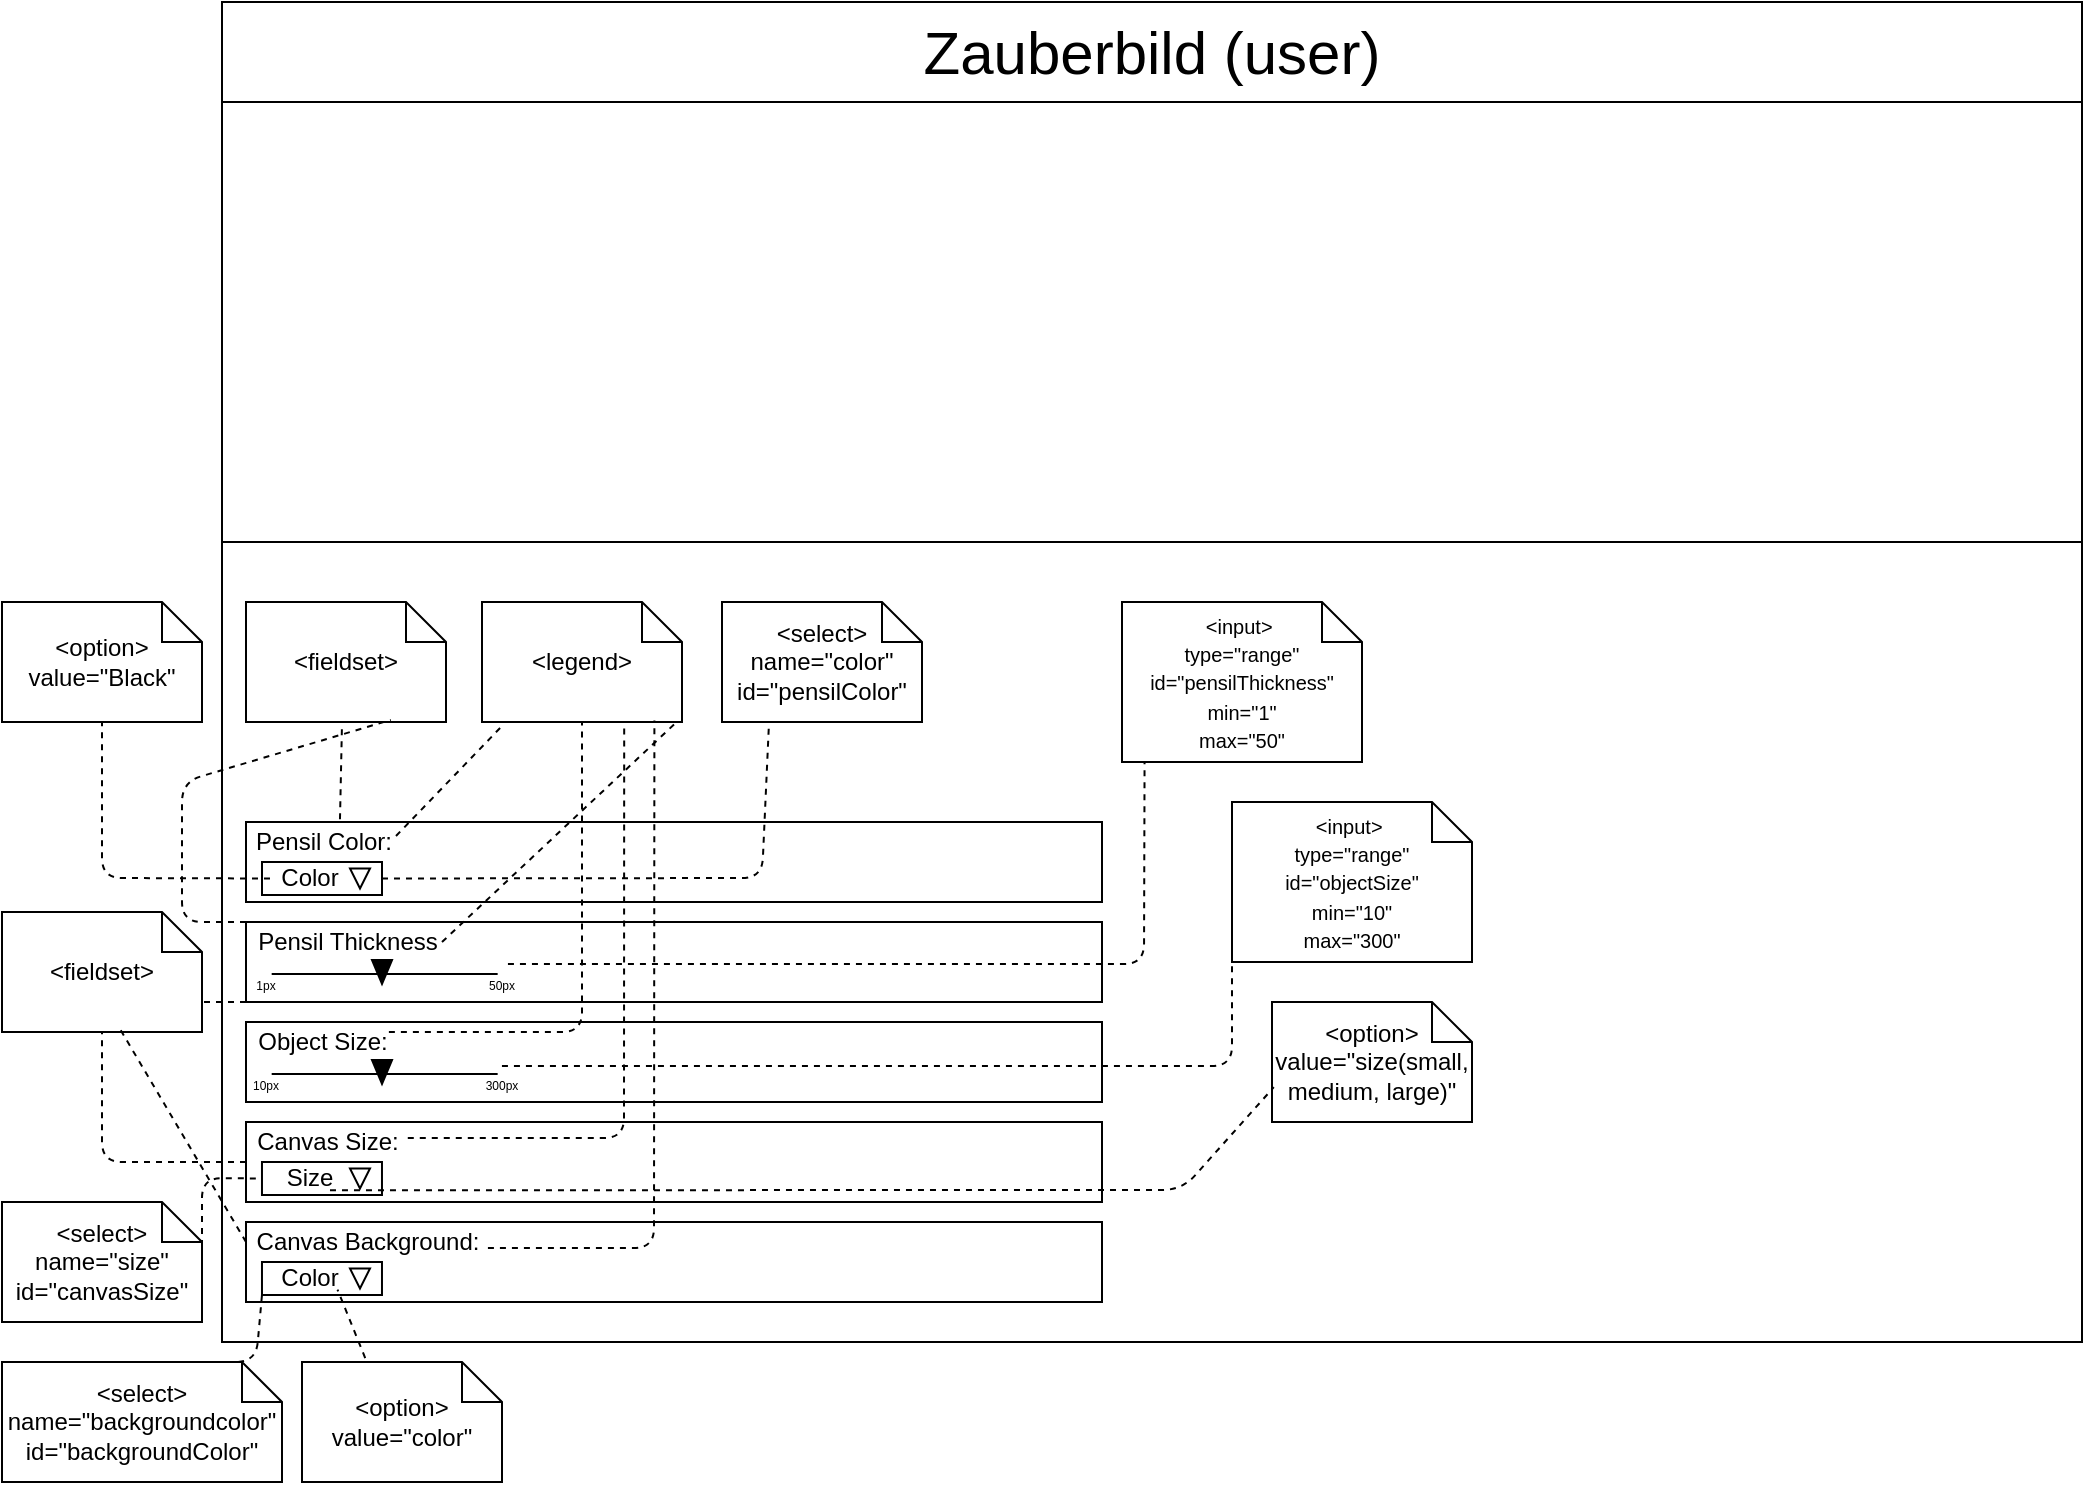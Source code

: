 <mxfile version="13.5.7" type="device"><diagram id="XpUtwryXTO3Z8rFWU4Tm" name="Page-1"><mxGraphModel dx="1086" dy="806" grid="1" gridSize="10" guides="1" tooltips="1" connect="1" arrows="1" fold="1" page="1" pageScale="1" pageWidth="1169" pageHeight="827" math="0" shadow="0"><root><mxCell id="0"/><mxCell id="1" parent="0"/><mxCell id="_WEmRFY2sVi2Q14r_9sj-1" value="" style="rounded=0;whiteSpace=wrap;html=1;" parent="1" vertex="1"><mxGeometry x="120" y="80" width="930" height="670" as="geometry"/></mxCell><mxCell id="_WEmRFY2sVi2Q14r_9sj-3" value="&lt;font style=&quot;font-size: 30px&quot;&gt;Zauberbild (user)&lt;/font&gt;" style="text;html=1;strokeColor=none;fillColor=none;align=center;verticalAlign=middle;whiteSpace=wrap;rounded=0;" parent="1" vertex="1"><mxGeometry x="425" y="79" width="320" height="51" as="geometry"/></mxCell><mxCell id="_WEmRFY2sVi2Q14r_9sj-4" value="" style="rounded=0;whiteSpace=wrap;html=1;" parent="1" vertex="1"><mxGeometry x="120" y="130" width="930" height="220" as="geometry"/></mxCell><mxCell id="_WEmRFY2sVi2Q14r_9sj-27" value="" style="rounded=0;whiteSpace=wrap;html=1;" parent="1" vertex="1"><mxGeometry x="132" y="490" width="428" height="40" as="geometry"/></mxCell><mxCell id="_WEmRFY2sVi2Q14r_9sj-29" value="&amp;lt;fieldset&amp;gt;" style="shape=note;size=20;whiteSpace=wrap;html=1;" parent="1" vertex="1"><mxGeometry x="132" y="380" width="100" height="60" as="geometry"/></mxCell><mxCell id="_WEmRFY2sVi2Q14r_9sj-30" value="Pensil Color:" style="text;html=1;strokeColor=none;fillColor=none;align=center;verticalAlign=middle;whiteSpace=wrap;rounded=0;" parent="1" vertex="1"><mxGeometry x="132" y="490" width="78.45" height="20" as="geometry"/></mxCell><mxCell id="_WEmRFY2sVi2Q14r_9sj-32" value="&amp;lt;legend&amp;gt;" style="shape=note;size=20;whiteSpace=wrap;html=1;" parent="1" vertex="1"><mxGeometry x="250" y="380" width="100" height="60" as="geometry"/></mxCell><mxCell id="_WEmRFY2sVi2Q14r_9sj-33" value="" style="rounded=0;whiteSpace=wrap;html=1;" parent="1" vertex="1"><mxGeometry x="140" y="510" width="60" height="16.5" as="geometry"/></mxCell><mxCell id="_WEmRFY2sVi2Q14r_9sj-34" value="Color" style="text;html=1;strokeColor=none;fillColor=none;align=center;verticalAlign=middle;whiteSpace=wrap;rounded=0;" parent="1" vertex="1"><mxGeometry x="144" y="512.37" width="40" height="11.75" as="geometry"/></mxCell><mxCell id="_WEmRFY2sVi2Q14r_9sj-35" value="" style="triangle;whiteSpace=wrap;html=1;rotation=90;" parent="1" vertex="1"><mxGeometry x="184" y="513.25" width="10" height="10" as="geometry"/></mxCell><mxCell id="_WEmRFY2sVi2Q14r_9sj-38" value="&amp;lt;select&amp;gt;&lt;br&gt;name=&quot;color&quot;&lt;br&gt;id=&quot;pensilColor&quot;" style="shape=note;size=20;whiteSpace=wrap;html=1;" parent="1" vertex="1"><mxGeometry x="370" y="380" width="100" height="60" as="geometry"/></mxCell><mxCell id="_WEmRFY2sVi2Q14r_9sj-39" value="&amp;lt;option&amp;gt;&lt;br&gt;value=&quot;Black&quot;" style="shape=note;size=20;whiteSpace=wrap;html=1;" parent="1" vertex="1"><mxGeometry x="10" y="380" width="100" height="60" as="geometry"/></mxCell><mxCell id="_WEmRFY2sVi2Q14r_9sj-42" value="" style="endArrow=none;dashed=1;html=1;exitX=0.599;exitY=-0.07;exitDx=0;exitDy=0;exitPerimeter=0;" parent="1" source="_WEmRFY2sVi2Q14r_9sj-30" edge="1"><mxGeometry width="50" height="50" relative="1" as="geometry"><mxPoint x="180" y="489" as="sourcePoint"/><mxPoint x="180" y="441" as="targetPoint"/></mxGeometry></mxCell><mxCell id="_WEmRFY2sVi2Q14r_9sj-43" value="" style="endArrow=none;dashed=1;html=1;entryX=0.106;entryY=1.023;entryDx=0;entryDy=0;entryPerimeter=0;exitX=0.956;exitY=0.35;exitDx=0;exitDy=0;exitPerimeter=0;" parent="1" source="_WEmRFY2sVi2Q14r_9sj-30" target="_WEmRFY2sVi2Q14r_9sj-32" edge="1"><mxGeometry width="50" height="50" relative="1" as="geometry"><mxPoint x="280" y="470" as="sourcePoint"/><mxPoint x="330" y="420" as="targetPoint"/></mxGeometry></mxCell><mxCell id="_WEmRFY2sVi2Q14r_9sj-44" value="" style="endArrow=none;dashed=1;html=1;entryX=0.235;entryY=1.007;entryDx=0;entryDy=0;entryPerimeter=0;exitX=1;exitY=0.5;exitDx=0;exitDy=0;" parent="1" source="_WEmRFY2sVi2Q14r_9sj-33" target="_WEmRFY2sVi2Q14r_9sj-38" edge="1"><mxGeometry width="50" height="50" relative="1" as="geometry"><mxPoint x="280" y="470" as="sourcePoint"/><mxPoint x="330" y="420" as="targetPoint"/><Array as="points"><mxPoint x="390" y="518"/></Array></mxGeometry></mxCell><mxCell id="_WEmRFY2sVi2Q14r_9sj-45" value="" style="endArrow=none;dashed=1;html=1;entryX=0.5;entryY=1;entryDx=0;entryDy=0;entryPerimeter=0;exitX=0;exitY=0.5;exitDx=0;exitDy=0;" parent="1" source="_WEmRFY2sVi2Q14r_9sj-34" edge="1"><mxGeometry width="50" height="50" relative="1" as="geometry"><mxPoint x="280" y="470" as="sourcePoint"/><mxPoint x="60" y="440" as="targetPoint"/><Array as="points"><mxPoint x="60" y="518"/></Array></mxGeometry></mxCell><mxCell id="_WEmRFY2sVi2Q14r_9sj-46" value="" style="rounded=0;whiteSpace=wrap;html=1;" parent="1" vertex="1"><mxGeometry x="132" y="540" width="428" height="40" as="geometry"/></mxCell><mxCell id="_WEmRFY2sVi2Q14r_9sj-47" value="Pensil Thickness" style="text;html=1;strokeColor=none;fillColor=none;align=center;verticalAlign=middle;whiteSpace=wrap;rounded=0;" parent="1" vertex="1"><mxGeometry x="136.22" y="540" width="93.78" height="20" as="geometry"/></mxCell><mxCell id="_WEmRFY2sVi2Q14r_9sj-49" value="" style="endArrow=none;html=1;exitX=0.03;exitY=0.65;exitDx=0;exitDy=0;exitPerimeter=0;entryX=0.294;entryY=0.65;entryDx=0;entryDy=0;entryPerimeter=0;" parent="1" source="_WEmRFY2sVi2Q14r_9sj-46" target="_WEmRFY2sVi2Q14r_9sj-46" edge="1"><mxGeometry width="50" height="50" relative="1" as="geometry"><mxPoint x="310" y="480" as="sourcePoint"/><mxPoint x="360" y="430" as="targetPoint"/><Array as="points"><mxPoint x="170" y="566"/><mxPoint x="220" y="566"/><mxPoint x="240" y="566"/></Array></mxGeometry></mxCell><mxCell id="_WEmRFY2sVi2Q14r_9sj-50" value="" style="triangle;whiteSpace=wrap;html=1;rotation=90;fillColor=#000000;" parent="1" vertex="1"><mxGeometry x="194" y="560" width="12" height="10" as="geometry"/></mxCell><mxCell id="_WEmRFY2sVi2Q14r_9sj-52" value="&lt;font style=&quot;font-size: 6px&quot;&gt;1px&lt;/font&gt;" style="text;html=1;strokeColor=none;fillColor=none;align=center;verticalAlign=middle;whiteSpace=wrap;rounded=0;" parent="1" vertex="1"><mxGeometry x="132" y="570" width="20" as="geometry"/></mxCell><mxCell id="_WEmRFY2sVi2Q14r_9sj-53" value="&lt;font style=&quot;font-size: 6px&quot;&gt;50px&lt;/font&gt;" style="text;html=1;strokeColor=none;fillColor=none;align=center;verticalAlign=middle;whiteSpace=wrap;rounded=0;" parent="1" vertex="1"><mxGeometry x="250" y="570" width="20" as="geometry"/></mxCell><mxCell id="_WEmRFY2sVi2Q14r_9sj-55" value="&amp;lt;fieldset&amp;gt;" style="shape=note;size=20;whiteSpace=wrap;html=1;" parent="1" vertex="1"><mxGeometry x="10" y="535" width="100" height="60" as="geometry"/></mxCell><mxCell id="_WEmRFY2sVi2Q14r_9sj-56" value="" style="endArrow=none;dashed=1;html=1;entryX=0;entryY=0;entryDx=100;entryDy=40;entryPerimeter=0;exitX=0;exitY=1;exitDx=0;exitDy=0;" parent="1" source="_WEmRFY2sVi2Q14r_9sj-46" edge="1"><mxGeometry width="50" height="50" relative="1" as="geometry"><mxPoint x="270" y="560" as="sourcePoint"/><mxPoint x="110" y="580" as="targetPoint"/></mxGeometry></mxCell><mxCell id="_WEmRFY2sVi2Q14r_9sj-57" value="&lt;font style=&quot;font-size: 10px&quot;&gt;&amp;lt;input&amp;gt;&amp;nbsp;&lt;br&gt;type=&quot;range&quot;&lt;br&gt;id=&quot;pensilThickness&quot;&lt;br&gt;min=&quot;1&quot;&lt;br&gt;max=&quot;50&quot;&lt;br&gt;&lt;/font&gt;" style="shape=note;size=20;whiteSpace=wrap;html=1;" parent="1" vertex="1"><mxGeometry x="570" y="380" width="120" height="80" as="geometry"/></mxCell><mxCell id="_WEmRFY2sVi2Q14r_9sj-58" value="" style="endArrow=none;dashed=1;html=1;entryX=0.094;entryY=0.993;entryDx=0;entryDy=0;entryPerimeter=0;exitX=0.306;exitY=0.525;exitDx=0;exitDy=0;exitPerimeter=0;" parent="1" source="_WEmRFY2sVi2Q14r_9sj-46" target="_WEmRFY2sVi2Q14r_9sj-57" edge="1"><mxGeometry width="50" height="50" relative="1" as="geometry"><mxPoint x="380" y="520" as="sourcePoint"/><mxPoint x="430" y="470" as="targetPoint"/><Array as="points"><mxPoint x="581" y="561"/></Array></mxGeometry></mxCell><mxCell id="_WEmRFY2sVi2Q14r_9sj-59" value="" style="endArrow=none;dashed=1;html=1;entryX=0.967;entryY=1.01;entryDx=0;entryDy=0;entryPerimeter=0;exitX=1;exitY=0.5;exitDx=0;exitDy=0;" parent="1" source="_WEmRFY2sVi2Q14r_9sj-47" target="_WEmRFY2sVi2Q14r_9sj-32" edge="1"><mxGeometry width="50" height="50" relative="1" as="geometry"><mxPoint x="380" y="520" as="sourcePoint"/><mxPoint x="430" y="470" as="targetPoint"/></mxGeometry></mxCell><mxCell id="_WEmRFY2sVi2Q14r_9sj-61" value="" style="rounded=0;whiteSpace=wrap;html=1;" parent="1" vertex="1"><mxGeometry x="132" y="590" width="428" height="40" as="geometry"/></mxCell><mxCell id="_WEmRFY2sVi2Q14r_9sj-62" value="Object Size:" style="text;html=1;strokeColor=none;fillColor=none;align=center;verticalAlign=middle;whiteSpace=wrap;rounded=0;" parent="1" vertex="1"><mxGeometry x="136.55" y="590" width="66.89" height="20" as="geometry"/></mxCell><mxCell id="_WEmRFY2sVi2Q14r_9sj-63" value="" style="endArrow=none;html=1;exitX=0.03;exitY=0.65;exitDx=0;exitDy=0;exitPerimeter=0;entryX=0.294;entryY=0.65;entryDx=0;entryDy=0;entryPerimeter=0;" parent="1" source="_WEmRFY2sVi2Q14r_9sj-61" target="_WEmRFY2sVi2Q14r_9sj-61" edge="1"><mxGeometry width="50" height="50" relative="1" as="geometry"><mxPoint x="310" y="530" as="sourcePoint"/><mxPoint x="360" y="480" as="targetPoint"/><Array as="points"><mxPoint x="170" y="616"/><mxPoint x="220" y="616"/><mxPoint x="240" y="616"/></Array></mxGeometry></mxCell><mxCell id="_WEmRFY2sVi2Q14r_9sj-64" value="" style="triangle;whiteSpace=wrap;html=1;rotation=90;fillColor=#000000;" parent="1" vertex="1"><mxGeometry x="194" y="610" width="12" height="10" as="geometry"/></mxCell><mxCell id="_WEmRFY2sVi2Q14r_9sj-65" value="&lt;font style=&quot;font-size: 6px&quot;&gt;10px&lt;/font&gt;" style="text;html=1;strokeColor=none;fillColor=none;align=center;verticalAlign=middle;whiteSpace=wrap;rounded=0;" parent="1" vertex="1"><mxGeometry x="132" y="620" width="20" as="geometry"/></mxCell><mxCell id="_WEmRFY2sVi2Q14r_9sj-66" value="&lt;font style=&quot;font-size: 6px&quot;&gt;300px&lt;/font&gt;" style="text;html=1;strokeColor=none;fillColor=none;align=center;verticalAlign=middle;whiteSpace=wrap;rounded=0;" parent="1" vertex="1"><mxGeometry x="250" y="620" width="20" as="geometry"/></mxCell><mxCell id="_WEmRFY2sVi2Q14r_9sj-67" value="" style="endArrow=none;dashed=1;html=1;entryX=0.5;entryY=1;entryDx=0;entryDy=0;entryPerimeter=0;exitX=1;exitY=0.25;exitDx=0;exitDy=0;" parent="1" source="_WEmRFY2sVi2Q14r_9sj-62" target="_WEmRFY2sVi2Q14r_9sj-32" edge="1"><mxGeometry width="50" height="50" relative="1" as="geometry"><mxPoint x="260" y="560" as="sourcePoint"/><mxPoint x="310" y="510" as="targetPoint"/><Array as="points"><mxPoint x="300" y="595"/></Array></mxGeometry></mxCell><mxCell id="_WEmRFY2sVi2Q14r_9sj-68" value="" style="endArrow=none;dashed=1;html=1;entryX=0.724;entryY=0.983;entryDx=0;entryDy=0;entryPerimeter=0;exitX=0;exitY=0;exitDx=0;exitDy=0;" parent="1" source="_WEmRFY2sVi2Q14r_9sj-46" target="_WEmRFY2sVi2Q14r_9sj-29" edge="1"><mxGeometry width="50" height="50" relative="1" as="geometry"><mxPoint x="260" y="540" as="sourcePoint"/><mxPoint x="310" y="490" as="targetPoint"/><Array as="points"><mxPoint x="100" y="540"/><mxPoint x="100" y="470"/></Array></mxGeometry></mxCell><mxCell id="_WEmRFY2sVi2Q14r_9sj-69" value="&lt;font style=&quot;font-size: 10px&quot;&gt;&amp;lt;input&amp;gt;&amp;nbsp;&lt;br&gt;type=&quot;range&quot;&lt;br&gt;id=&quot;objectSize&quot;&lt;br&gt;min=&quot;10&quot;&lt;br&gt;max=&quot;300&quot;&lt;br&gt;&lt;/font&gt;" style="shape=note;size=20;whiteSpace=wrap;html=1;" parent="1" vertex="1"><mxGeometry x="625" y="480" width="120" height="80" as="geometry"/></mxCell><mxCell id="_WEmRFY2sVi2Q14r_9sj-70" value="" style="endArrow=none;dashed=1;html=1;entryX=0;entryY=1;entryDx=0;entryDy=0;entryPerimeter=0;exitX=0.299;exitY=0.55;exitDx=0;exitDy=0;exitPerimeter=0;" parent="1" source="_WEmRFY2sVi2Q14r_9sj-61" edge="1"><mxGeometry width="50" height="50" relative="1" as="geometry"><mxPoint x="270" y="550" as="sourcePoint"/><mxPoint x="625" y="560" as="targetPoint"/><Array as="points"><mxPoint x="625" y="612"/></Array></mxGeometry></mxCell><mxCell id="_WEmRFY2sVi2Q14r_9sj-74" value="" style="rounded=0;whiteSpace=wrap;html=1;" parent="1" vertex="1"><mxGeometry x="132" y="640" width="428" height="40" as="geometry"/></mxCell><mxCell id="_WEmRFY2sVi2Q14r_9sj-75" value="Canvas Size:" style="text;html=1;strokeColor=none;fillColor=none;align=center;verticalAlign=middle;whiteSpace=wrap;rounded=0;" parent="1" vertex="1"><mxGeometry x="136.22" y="640" width="73.78" height="20" as="geometry"/></mxCell><mxCell id="_WEmRFY2sVi2Q14r_9sj-76" value="" style="rounded=0;whiteSpace=wrap;html=1;" parent="1" vertex="1"><mxGeometry x="139.99" y="660" width="60" height="16.5" as="geometry"/></mxCell><mxCell id="_WEmRFY2sVi2Q14r_9sj-77" value="Size" style="text;html=1;strokeColor=none;fillColor=none;align=center;verticalAlign=middle;whiteSpace=wrap;rounded=0;" parent="1" vertex="1"><mxGeometry x="143.99" y="662.37" width="40" height="11.75" as="geometry"/></mxCell><mxCell id="_WEmRFY2sVi2Q14r_9sj-78" value="" style="triangle;whiteSpace=wrap;html=1;rotation=90;" parent="1" vertex="1"><mxGeometry x="183.99" y="663.25" width="10" height="10" as="geometry"/></mxCell><mxCell id="_WEmRFY2sVi2Q14r_9sj-80" value="" style="endArrow=none;dashed=1;html=1;entryX=0.5;entryY=1;entryDx=0;entryDy=0;entryPerimeter=0;exitX=0;exitY=0.5;exitDx=0;exitDy=0;" parent="1" source="_WEmRFY2sVi2Q14r_9sj-74" target="_WEmRFY2sVi2Q14r_9sj-55" edge="1"><mxGeometry width="50" height="50" relative="1" as="geometry"><mxPoint x="290" y="530" as="sourcePoint"/><mxPoint x="340" y="480" as="targetPoint"/><Array as="points"><mxPoint x="60" y="660"/></Array></mxGeometry></mxCell><mxCell id="_WEmRFY2sVi2Q14r_9sj-81" value="" style="endArrow=none;dashed=1;html=1;entryX=0.711;entryY=0.999;entryDx=0;entryDy=0;entryPerimeter=0;exitX=0.189;exitY=0.2;exitDx=0;exitDy=0;exitPerimeter=0;" parent="1" source="_WEmRFY2sVi2Q14r_9sj-74" target="_WEmRFY2sVi2Q14r_9sj-32" edge="1"><mxGeometry width="50" height="50" relative="1" as="geometry"><mxPoint x="250" y="550" as="sourcePoint"/><mxPoint x="300" y="500" as="targetPoint"/><Array as="points"><mxPoint x="321" y="648"/></Array></mxGeometry></mxCell><mxCell id="_WEmRFY2sVi2Q14r_9sj-82" value="&amp;lt;select&amp;gt;&lt;br&gt;name=&quot;size&quot;&lt;br&gt;id=&quot;canvasSize&quot;" style="shape=note;size=20;whiteSpace=wrap;html=1;" parent="1" vertex="1"><mxGeometry x="10" y="680" width="100" height="60" as="geometry"/></mxCell><mxCell id="_WEmRFY2sVi2Q14r_9sj-83" value="" style="endArrow=none;dashed=1;html=1;exitX=0;exitY=0;exitDx=100;exitDy=40;exitPerimeter=0;entryX=0;entryY=0.5;entryDx=0;entryDy=0;" parent="1" source="_WEmRFY2sVi2Q14r_9sj-82" target="_WEmRFY2sVi2Q14r_9sj-76" edge="1"><mxGeometry width="50" height="50" relative="1" as="geometry"><mxPoint x="350" y="610" as="sourcePoint"/><mxPoint x="400" y="560" as="targetPoint"/><Array as="points"><mxPoint x="110" y="668"/></Array></mxGeometry></mxCell><mxCell id="_WEmRFY2sVi2Q14r_9sj-84" value="&amp;lt;option&amp;gt;&lt;br&gt;value=&quot;size(small,&lt;br&gt;medium, large)&quot;" style="shape=note;size=20;whiteSpace=wrap;html=1;" parent="1" vertex="1"><mxGeometry x="645" y="580" width="100" height="60" as="geometry"/></mxCell><mxCell id="_WEmRFY2sVi2Q14r_9sj-85" value="" style="endArrow=none;dashed=1;html=1;entryX=0.009;entryY=0.71;entryDx=0;entryDy=0;entryPerimeter=0;exitX=0.75;exitY=1;exitDx=0;exitDy=0;" parent="1" source="_WEmRFY2sVi2Q14r_9sj-77" target="_WEmRFY2sVi2Q14r_9sj-84" edge="1"><mxGeometry width="50" height="50" relative="1" as="geometry"><mxPoint x="350" y="610" as="sourcePoint"/><mxPoint x="400" y="560" as="targetPoint"/><Array as="points"><mxPoint x="600" y="674"/></Array></mxGeometry></mxCell><mxCell id="_WEmRFY2sVi2Q14r_9sj-86" value="" style="rounded=0;whiteSpace=wrap;html=1;" parent="1" vertex="1"><mxGeometry x="132" y="690" width="428" height="40" as="geometry"/></mxCell><mxCell id="_WEmRFY2sVi2Q14r_9sj-87" value="Canvas Background:" style="text;html=1;strokeColor=none;fillColor=none;align=center;verticalAlign=middle;whiteSpace=wrap;rounded=0;" parent="1" vertex="1"><mxGeometry x="136.22" y="690" width="113.78" height="20" as="geometry"/></mxCell><mxCell id="_WEmRFY2sVi2Q14r_9sj-88" value="" style="rounded=0;whiteSpace=wrap;html=1;" parent="1" vertex="1"><mxGeometry x="139.99" y="710" width="60" height="16.5" as="geometry"/></mxCell><mxCell id="_WEmRFY2sVi2Q14r_9sj-89" value="Color" style="text;html=1;strokeColor=none;fillColor=none;align=center;verticalAlign=middle;whiteSpace=wrap;rounded=0;" parent="1" vertex="1"><mxGeometry x="143.99" y="712.37" width="40" height="11.75" as="geometry"/></mxCell><mxCell id="_WEmRFY2sVi2Q14r_9sj-90" value="" style="triangle;whiteSpace=wrap;html=1;rotation=90;" parent="1" vertex="1"><mxGeometry x="183.99" y="713.25" width="10" height="10" as="geometry"/></mxCell><mxCell id="_WEmRFY2sVi2Q14r_9sj-91" value="&amp;lt;select&amp;gt;&lt;br&gt;name=&quot;backgroundcolor&quot;&lt;br&gt;id=&quot;backgroundColor&quot;" style="shape=note;size=20;whiteSpace=wrap;html=1;" parent="1" vertex="1"><mxGeometry x="10" y="760" width="140" height="60" as="geometry"/></mxCell><mxCell id="_WEmRFY2sVi2Q14r_9sj-92" value="" style="endArrow=none;dashed=1;html=1;entryX=0;entryY=1;entryDx=0;entryDy=0;exitX=0.5;exitY=0;exitDx=0;exitDy=0;exitPerimeter=0;" parent="1" source="_WEmRFY2sVi2Q14r_9sj-91" target="_WEmRFY2sVi2Q14r_9sj-88" edge="1"><mxGeometry width="50" height="50" relative="1" as="geometry"><mxPoint x="220" y="680" as="sourcePoint"/><mxPoint x="270" y="630" as="targetPoint"/><Array as="points"><mxPoint x="137" y="760"/></Array></mxGeometry></mxCell><mxCell id="_WEmRFY2sVi2Q14r_9sj-93" value="&amp;lt;option&amp;gt;&lt;br&gt;value=&quot;color&quot;" style="shape=note;size=20;whiteSpace=wrap;html=1;" parent="1" vertex="1"><mxGeometry x="160" y="760" width="100" height="60" as="geometry"/></mxCell><mxCell id="_WEmRFY2sVi2Q14r_9sj-94" value="" style="endArrow=none;dashed=1;html=1;entryX=0.844;entryY=0.97;entryDx=0;entryDy=0;entryPerimeter=0;exitX=0.316;exitY=-0.033;exitDx=0;exitDy=0;exitPerimeter=0;" parent="1" source="_WEmRFY2sVi2Q14r_9sj-93" target="_WEmRFY2sVi2Q14r_9sj-89" edge="1"><mxGeometry width="50" height="50" relative="1" as="geometry"><mxPoint x="200" y="730" as="sourcePoint"/><mxPoint x="250" y="680" as="targetPoint"/></mxGeometry></mxCell><mxCell id="_WEmRFY2sVi2Q14r_9sj-95" value="" style="endArrow=none;dashed=1;html=1;entryX=0.593;entryY=0.983;entryDx=0;entryDy=0;entryPerimeter=0;exitX=0;exitY=0.25;exitDx=0;exitDy=0;" parent="1" source="_WEmRFY2sVi2Q14r_9sj-86" target="_WEmRFY2sVi2Q14r_9sj-55" edge="1"><mxGeometry width="50" height="50" relative="1" as="geometry"><mxPoint x="210" y="730" as="sourcePoint"/><mxPoint x="260" y="680" as="targetPoint"/></mxGeometry></mxCell><mxCell id="_WEmRFY2sVi2Q14r_9sj-96" value="" style="endArrow=none;dashed=1;html=1;entryX=0.862;entryY=0.987;entryDx=0;entryDy=0;entryPerimeter=0;exitX=1.026;exitY=0.65;exitDx=0;exitDy=0;exitPerimeter=0;" parent="1" source="_WEmRFY2sVi2Q14r_9sj-87" target="_WEmRFY2sVi2Q14r_9sj-32" edge="1"><mxGeometry width="50" height="50" relative="1" as="geometry"><mxPoint x="270" y="650" as="sourcePoint"/><mxPoint x="320" y="600" as="targetPoint"/><Array as="points"><mxPoint x="336" y="703"/></Array></mxGeometry></mxCell></root></mxGraphModel></diagram></mxfile>